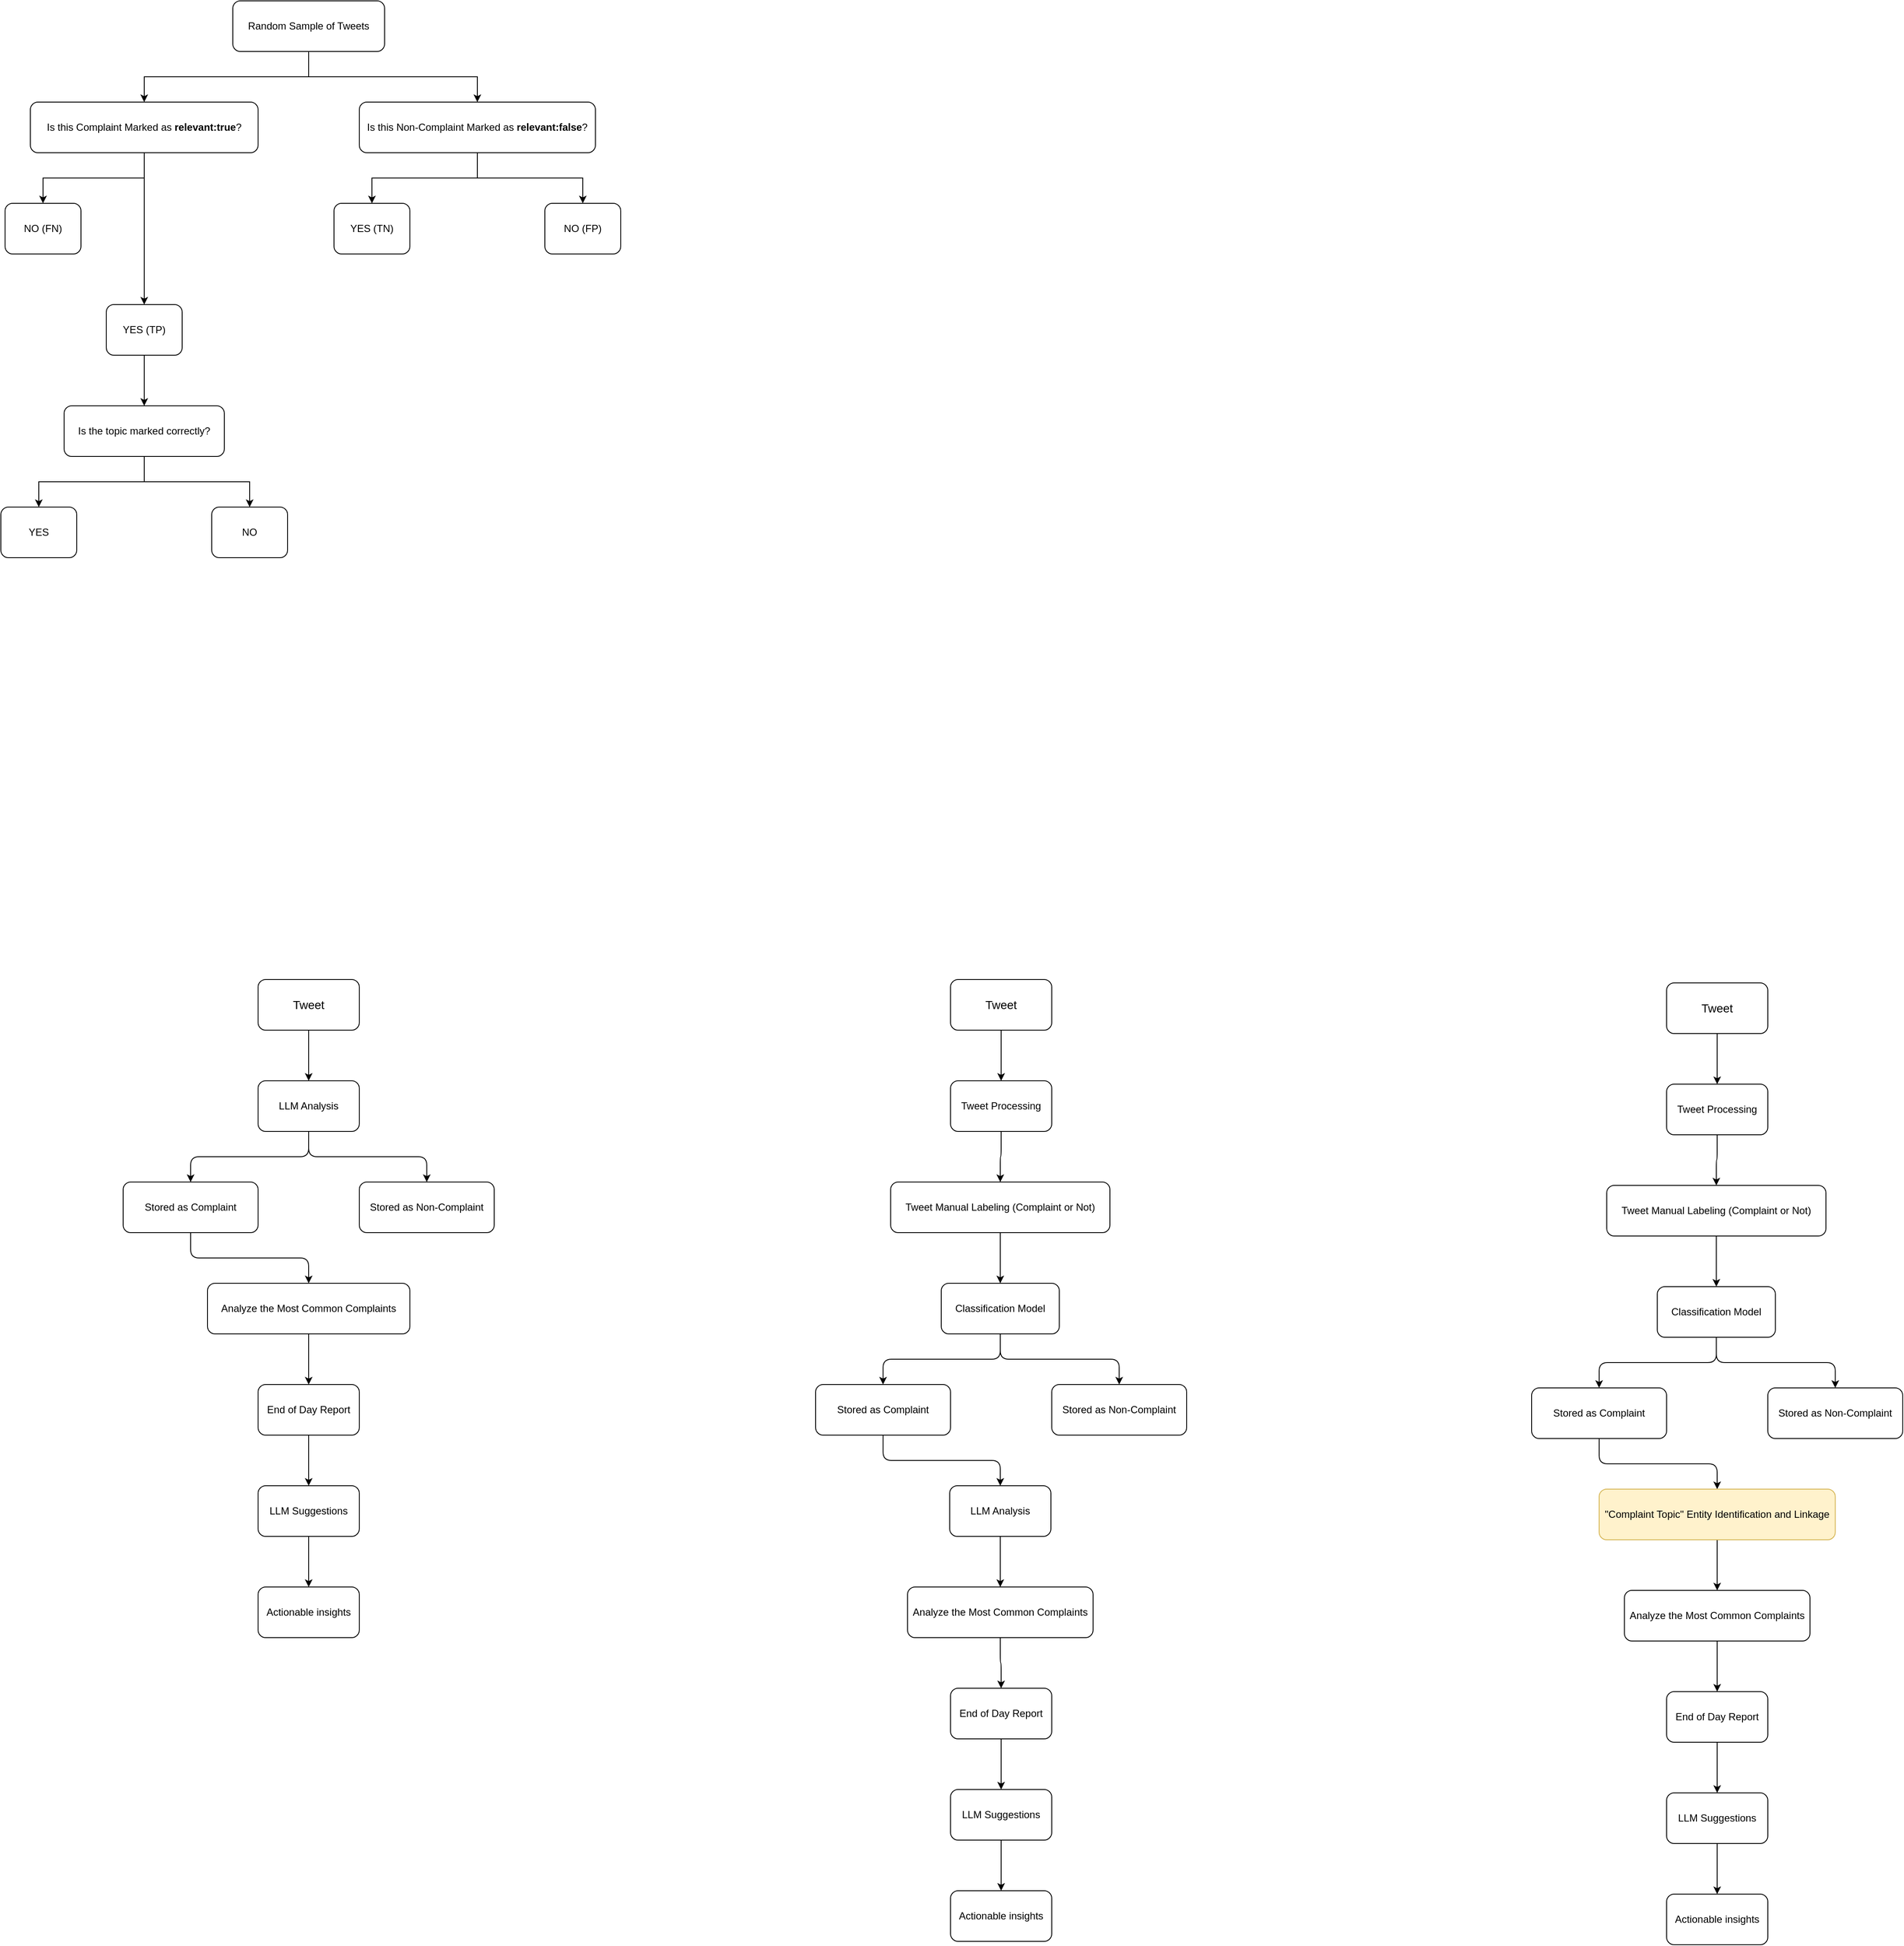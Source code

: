<mxfile version="22.0.8" type="device">
  <diagram name="Page-1" id="xUYkTfgZtbNDaVx1HZq4">
    <mxGraphModel dx="6270" dy="4499" grid="1" gridSize="10" guides="1" tooltips="1" connect="1" arrows="1" fold="1" page="1" pageScale="1" pageWidth="827" pageHeight="1169" math="0" shadow="0">
      <root>
        <mxCell id="0" />
        <mxCell id="1" parent="0" />
        <mxCell id="NH7p-Buy24FqWdMprZvy-8" style="edgeStyle=orthogonalEdgeStyle;rounded=1;orthogonalLoop=1;jettySize=auto;html=1;exitX=0.5;exitY=1;exitDx=0;exitDy=0;entryX=0.5;entryY=0;entryDx=0;entryDy=0;labelBackgroundColor=none;fontColor=default;" parent="1" source="NH7p-Buy24FqWdMprZvy-2" target="NH7p-Buy24FqWdMprZvy-3" edge="1">
          <mxGeometry relative="1" as="geometry" />
        </mxCell>
        <mxCell id="NH7p-Buy24FqWdMprZvy-2" value="&lt;font style=&quot;font-size: 14px;&quot;&gt;Tweet&lt;/font&gt;" style="rounded=1;whiteSpace=wrap;html=1;labelBackgroundColor=none;" parent="1" vertex="1">
          <mxGeometry x="370" y="10" width="120" height="60" as="geometry" />
        </mxCell>
        <mxCell id="NH7p-Buy24FqWdMprZvy-9" style="edgeStyle=orthogonalEdgeStyle;rounded=1;orthogonalLoop=1;jettySize=auto;html=1;exitX=0.5;exitY=1;exitDx=0;exitDy=0;entryX=0.5;entryY=0;entryDx=0;entryDy=0;labelBackgroundColor=none;fontColor=default;" parent="1" source="NH7p-Buy24FqWdMprZvy-3" target="NH7p-Buy24FqWdMprZvy-5" edge="1">
          <mxGeometry relative="1" as="geometry" />
        </mxCell>
        <mxCell id="NH7p-Buy24FqWdMprZvy-43" style="edgeStyle=orthogonalEdgeStyle;rounded=1;orthogonalLoop=1;jettySize=auto;html=1;exitX=0.5;exitY=1;exitDx=0;exitDy=0;entryX=0.5;entryY=0;entryDx=0;entryDy=0;" parent="1" source="NH7p-Buy24FqWdMprZvy-3" target="NH7p-Buy24FqWdMprZvy-6" edge="1">
          <mxGeometry relative="1" as="geometry" />
        </mxCell>
        <mxCell id="NH7p-Buy24FqWdMprZvy-3" value="LLM Analysis" style="rounded=1;whiteSpace=wrap;html=1;labelBackgroundColor=none;" parent="1" vertex="1">
          <mxGeometry x="370" y="130" width="120" height="60" as="geometry" />
        </mxCell>
        <mxCell id="NH7p-Buy24FqWdMprZvy-12" style="edgeStyle=orthogonalEdgeStyle;rounded=1;orthogonalLoop=1;jettySize=auto;html=1;exitX=0.5;exitY=1;exitDx=0;exitDy=0;entryX=0.5;entryY=0;entryDx=0;entryDy=0;labelBackgroundColor=none;fontColor=default;" parent="1" source="NH7p-Buy24FqWdMprZvy-5" target="NH7p-Buy24FqWdMprZvy-11" edge="1">
          <mxGeometry relative="1" as="geometry" />
        </mxCell>
        <mxCell id="NH7p-Buy24FqWdMprZvy-5" value="Stored as Complaint" style="rounded=1;whiteSpace=wrap;html=1;labelBackgroundColor=none;" parent="1" vertex="1">
          <mxGeometry x="210" y="250" width="160" height="60" as="geometry" />
        </mxCell>
        <mxCell id="NH7p-Buy24FqWdMprZvy-6" value="Stored as Non-Complaint" style="rounded=1;whiteSpace=wrap;html=1;labelBackgroundColor=none;" parent="1" vertex="1">
          <mxGeometry x="490" y="250" width="160" height="60" as="geometry" />
        </mxCell>
        <mxCell id="NH7p-Buy24FqWdMprZvy-16" style="edgeStyle=orthogonalEdgeStyle;rounded=1;orthogonalLoop=1;jettySize=auto;html=1;exitX=0.5;exitY=1;exitDx=0;exitDy=0;entryX=0.5;entryY=0;entryDx=0;entryDy=0;" parent="1" source="NH7p-Buy24FqWdMprZvy-11" target="NH7p-Buy24FqWdMprZvy-13" edge="1">
          <mxGeometry relative="1" as="geometry" />
        </mxCell>
        <mxCell id="NH7p-Buy24FqWdMprZvy-11" value="Analyze the Most Common Complaints" style="rounded=1;whiteSpace=wrap;html=1;labelBackgroundColor=none;" parent="1" vertex="1">
          <mxGeometry x="310" y="370" width="240" height="60" as="geometry" />
        </mxCell>
        <mxCell id="NH7p-Buy24FqWdMprZvy-17" style="edgeStyle=orthogonalEdgeStyle;rounded=1;orthogonalLoop=1;jettySize=auto;html=1;exitX=0.5;exitY=1;exitDx=0;exitDy=0;entryX=0.5;entryY=0;entryDx=0;entryDy=0;" parent="1" source="NH7p-Buy24FqWdMprZvy-13" target="NH7p-Buy24FqWdMprZvy-14" edge="1">
          <mxGeometry relative="1" as="geometry" />
        </mxCell>
        <mxCell id="NH7p-Buy24FqWdMprZvy-13" value="End of Day Report" style="rounded=1;whiteSpace=wrap;html=1;labelBackgroundColor=none;" parent="1" vertex="1">
          <mxGeometry x="370" y="490" width="120" height="60" as="geometry" />
        </mxCell>
        <mxCell id="NH7p-Buy24FqWdMprZvy-18" style="edgeStyle=orthogonalEdgeStyle;rounded=1;orthogonalLoop=1;jettySize=auto;html=1;exitX=0.5;exitY=1;exitDx=0;exitDy=0;entryX=0.5;entryY=0;entryDx=0;entryDy=0;" parent="1" source="NH7p-Buy24FqWdMprZvy-14" target="NH7p-Buy24FqWdMprZvy-15" edge="1">
          <mxGeometry relative="1" as="geometry" />
        </mxCell>
        <mxCell id="NH7p-Buy24FqWdMprZvy-14" value="LLM Suggestions" style="rounded=1;whiteSpace=wrap;html=1;labelBackgroundColor=none;" parent="1" vertex="1">
          <mxGeometry x="370" y="610" width="120" height="60" as="geometry" />
        </mxCell>
        <mxCell id="NH7p-Buy24FqWdMprZvy-15" value="Actionable insights" style="rounded=1;whiteSpace=wrap;html=1;labelBackgroundColor=none;" parent="1" vertex="1">
          <mxGeometry x="370" y="730" width="120" height="60" as="geometry" />
        </mxCell>
        <mxCell id="NH7p-Buy24FqWdMprZvy-19" style="edgeStyle=orthogonalEdgeStyle;rounded=1;orthogonalLoop=1;jettySize=auto;html=1;exitX=0.5;exitY=1;exitDx=0;exitDy=0;entryX=0.5;entryY=0;entryDx=0;entryDy=0;labelBackgroundColor=none;fontColor=default;" parent="1" source="NH7p-Buy24FqWdMprZvy-20" target="NH7p-Buy24FqWdMprZvy-23" edge="1">
          <mxGeometry relative="1" as="geometry" />
        </mxCell>
        <mxCell id="NH7p-Buy24FqWdMprZvy-20" value="&lt;font style=&quot;font-size: 14px;&quot;&gt;Tweet&lt;/font&gt;" style="rounded=1;whiteSpace=wrap;html=1;labelBackgroundColor=none;" parent="1" vertex="1">
          <mxGeometry x="1191" y="10" width="120" height="60" as="geometry" />
        </mxCell>
        <mxCell id="NH7p-Buy24FqWdMprZvy-22" style="edgeStyle=orthogonalEdgeStyle;rounded=1;orthogonalLoop=1;jettySize=auto;html=1;exitX=0.5;exitY=1;exitDx=0;exitDy=0;labelBackgroundColor=none;fontColor=default;entryX=0.5;entryY=0;entryDx=0;entryDy=0;" parent="1" source="NH7p-Buy24FqWdMprZvy-36" target="NH7p-Buy24FqWdMprZvy-26" edge="1">
          <mxGeometry relative="1" as="geometry">
            <mxPoint x="1410" y="460" as="targetPoint" />
          </mxGeometry>
        </mxCell>
        <mxCell id="NH7p-Buy24FqWdMprZvy-23" value="Tweet Processing" style="rounded=1;whiteSpace=wrap;html=1;labelBackgroundColor=none;" parent="1" vertex="1">
          <mxGeometry x="1191" y="130" width="120" height="60" as="geometry" />
        </mxCell>
        <mxCell id="NH7p-Buy24FqWdMprZvy-41" style="edgeStyle=orthogonalEdgeStyle;rounded=1;orthogonalLoop=1;jettySize=auto;html=1;exitX=0.5;exitY=1;exitDx=0;exitDy=0;entryX=0.5;entryY=0;entryDx=0;entryDy=0;" parent="1" source="NH7p-Buy24FqWdMprZvy-25" target="NH7p-Buy24FqWdMprZvy-39" edge="1">
          <mxGeometry relative="1" as="geometry" />
        </mxCell>
        <mxCell id="NH7p-Buy24FqWdMprZvy-25" value="Stored as Complaint" style="rounded=1;whiteSpace=wrap;html=1;labelBackgroundColor=none;" parent="1" vertex="1">
          <mxGeometry x="1031" y="490" width="160" height="60" as="geometry" />
        </mxCell>
        <mxCell id="NH7p-Buy24FqWdMprZvy-26" value="Stored as Non-Complaint" style="rounded=1;whiteSpace=wrap;html=1;labelBackgroundColor=none;" parent="1" vertex="1">
          <mxGeometry x="1311" y="490" width="160" height="60" as="geometry" />
        </mxCell>
        <mxCell id="NH7p-Buy24FqWdMprZvy-27" style="edgeStyle=orthogonalEdgeStyle;rounded=1;orthogonalLoop=1;jettySize=auto;html=1;exitX=0.5;exitY=1;exitDx=0;exitDy=0;entryX=0.5;entryY=0;entryDx=0;entryDy=0;" parent="1" source="NH7p-Buy24FqWdMprZvy-28" target="NH7p-Buy24FqWdMprZvy-30" edge="1">
          <mxGeometry relative="1" as="geometry" />
        </mxCell>
        <mxCell id="NH7p-Buy24FqWdMprZvy-28" value="Analyze the Most Common Complaints" style="rounded=1;whiteSpace=wrap;html=1;labelBackgroundColor=none;" parent="1" vertex="1">
          <mxGeometry x="1140" y="730" width="220" height="60" as="geometry" />
        </mxCell>
        <mxCell id="NH7p-Buy24FqWdMprZvy-29" style="edgeStyle=orthogonalEdgeStyle;rounded=1;orthogonalLoop=1;jettySize=auto;html=1;exitX=0.5;exitY=1;exitDx=0;exitDy=0;entryX=0.5;entryY=0;entryDx=0;entryDy=0;" parent="1" source="NH7p-Buy24FqWdMprZvy-30" target="NH7p-Buy24FqWdMprZvy-32" edge="1">
          <mxGeometry relative="1" as="geometry" />
        </mxCell>
        <mxCell id="NH7p-Buy24FqWdMprZvy-30" value="End of Day Report" style="rounded=1;whiteSpace=wrap;html=1;labelBackgroundColor=none;" parent="1" vertex="1">
          <mxGeometry x="1191" y="850" width="120" height="60" as="geometry" />
        </mxCell>
        <mxCell id="NH7p-Buy24FqWdMprZvy-31" style="edgeStyle=orthogonalEdgeStyle;rounded=1;orthogonalLoop=1;jettySize=auto;html=1;exitX=0.5;exitY=1;exitDx=0;exitDy=0;entryX=0.5;entryY=0;entryDx=0;entryDy=0;" parent="1" source="NH7p-Buy24FqWdMprZvy-32" target="NH7p-Buy24FqWdMprZvy-33" edge="1">
          <mxGeometry relative="1" as="geometry" />
        </mxCell>
        <mxCell id="NH7p-Buy24FqWdMprZvy-32" value="LLM Suggestions" style="rounded=1;whiteSpace=wrap;html=1;labelBackgroundColor=none;" parent="1" vertex="1">
          <mxGeometry x="1191" y="970" width="120" height="60" as="geometry" />
        </mxCell>
        <mxCell id="NH7p-Buy24FqWdMprZvy-33" value="Actionable insights" style="rounded=1;whiteSpace=wrap;html=1;labelBackgroundColor=none;" parent="1" vertex="1">
          <mxGeometry x="1191" y="1090" width="120" height="60" as="geometry" />
        </mxCell>
        <mxCell id="NH7p-Buy24FqWdMprZvy-35" value="" style="edgeStyle=orthogonalEdgeStyle;rounded=1;orthogonalLoop=1;jettySize=auto;html=1;exitX=0.5;exitY=1;exitDx=0;exitDy=0;entryX=0.5;entryY=0;entryDx=0;entryDy=0;labelBackgroundColor=none;fontColor=default;" parent="1" source="NH7p-Buy24FqWdMprZvy-23" target="NH7p-Buy24FqWdMprZvy-34" edge="1">
          <mxGeometry relative="1" as="geometry">
            <mxPoint x="1251" y="190" as="sourcePoint" />
            <mxPoint x="1391" y="490" as="targetPoint" />
          </mxGeometry>
        </mxCell>
        <mxCell id="NH7p-Buy24FqWdMprZvy-34" value="Tweet Manual Labeling (Complaint or Not)" style="rounded=1;whiteSpace=wrap;html=1;labelBackgroundColor=none;" parent="1" vertex="1">
          <mxGeometry x="1120" y="250" width="260" height="60" as="geometry" />
        </mxCell>
        <mxCell id="NH7p-Buy24FqWdMprZvy-37" value="" style="edgeStyle=orthogonalEdgeStyle;rounded=1;orthogonalLoop=1;jettySize=auto;html=1;exitX=0.5;exitY=1;exitDx=0;exitDy=0;entryX=0.5;entryY=0;entryDx=0;entryDy=0;labelBackgroundColor=none;fontColor=default;" parent="1" source="NH7p-Buy24FqWdMprZvy-34" target="NH7p-Buy24FqWdMprZvy-36" edge="1">
          <mxGeometry relative="1" as="geometry">
            <mxPoint x="1251" y="310" as="sourcePoint" />
            <mxPoint x="1391" y="490" as="targetPoint" />
          </mxGeometry>
        </mxCell>
        <mxCell id="NH7p-Buy24FqWdMprZvy-38" style="edgeStyle=orthogonalEdgeStyle;rounded=1;orthogonalLoop=1;jettySize=auto;html=1;exitX=0.5;exitY=1;exitDx=0;exitDy=0;entryX=0.5;entryY=0;entryDx=0;entryDy=0;" parent="1" source="NH7p-Buy24FqWdMprZvy-36" target="NH7p-Buy24FqWdMprZvy-25" edge="1">
          <mxGeometry relative="1" as="geometry" />
        </mxCell>
        <mxCell id="NH7p-Buy24FqWdMprZvy-36" value="Classification Model" style="rounded=1;whiteSpace=wrap;html=1;labelBackgroundColor=none;" parent="1" vertex="1">
          <mxGeometry x="1180" y="370" width="140" height="60" as="geometry" />
        </mxCell>
        <mxCell id="NH7p-Buy24FqWdMprZvy-42" style="edgeStyle=orthogonalEdgeStyle;rounded=1;orthogonalLoop=1;jettySize=auto;html=1;exitX=0.5;exitY=1;exitDx=0;exitDy=0;entryX=0.5;entryY=0;entryDx=0;entryDy=0;" parent="1" source="NH7p-Buy24FqWdMprZvy-39" target="NH7p-Buy24FqWdMprZvy-28" edge="1">
          <mxGeometry relative="1" as="geometry" />
        </mxCell>
        <mxCell id="NH7p-Buy24FqWdMprZvy-39" value="LLM Analysis" style="rounded=1;whiteSpace=wrap;html=1;labelBackgroundColor=none;" parent="1" vertex="1">
          <mxGeometry x="1190" y="610" width="120" height="60" as="geometry" />
        </mxCell>
        <mxCell id="NH7p-Buy24FqWdMprZvy-44" style="edgeStyle=orthogonalEdgeStyle;rounded=1;orthogonalLoop=1;jettySize=auto;html=1;exitX=0.5;exitY=1;exitDx=0;exitDy=0;entryX=0.5;entryY=0;entryDx=0;entryDy=0;labelBackgroundColor=none;fontColor=default;" parent="1" source="NH7p-Buy24FqWdMprZvy-45" target="NH7p-Buy24FqWdMprZvy-47" edge="1">
          <mxGeometry relative="1" as="geometry" />
        </mxCell>
        <mxCell id="NH7p-Buy24FqWdMprZvy-45" value="&lt;font style=&quot;font-size: 14px;&quot;&gt;Tweet&lt;/font&gt;" style="rounded=1;whiteSpace=wrap;html=1;labelBackgroundColor=none;" parent="1" vertex="1">
          <mxGeometry x="2040" y="14" width="120" height="60" as="geometry" />
        </mxCell>
        <mxCell id="NH7p-Buy24FqWdMprZvy-46" style="edgeStyle=orthogonalEdgeStyle;rounded=1;orthogonalLoop=1;jettySize=auto;html=1;exitX=0.5;exitY=1;exitDx=0;exitDy=0;labelBackgroundColor=none;fontColor=default;entryX=0.5;entryY=0;entryDx=0;entryDy=0;" parent="1" source="NH7p-Buy24FqWdMprZvy-62" target="NH7p-Buy24FqWdMprZvy-50" edge="1">
          <mxGeometry relative="1" as="geometry">
            <mxPoint x="2259" y="464" as="targetPoint" />
          </mxGeometry>
        </mxCell>
        <mxCell id="NH7p-Buy24FqWdMprZvy-47" value="Tweet Processing" style="rounded=1;whiteSpace=wrap;html=1;labelBackgroundColor=none;" parent="1" vertex="1">
          <mxGeometry x="2040" y="134" width="120" height="60" as="geometry" />
        </mxCell>
        <mxCell id="NH7p-Buy24FqWdMprZvy-48" style="edgeStyle=orthogonalEdgeStyle;rounded=1;orthogonalLoop=1;jettySize=auto;html=1;exitX=0.5;exitY=1;exitDx=0;exitDy=0;entryX=0.5;entryY=0;entryDx=0;entryDy=0;" parent="1" source="NH7p-Buy24FqWdMprZvy-49" target="NH7p-Buy24FqWdMprZvy-64" edge="1">
          <mxGeometry relative="1" as="geometry" />
        </mxCell>
        <mxCell id="NH7p-Buy24FqWdMprZvy-49" value="Stored as Complaint" style="rounded=1;whiteSpace=wrap;html=1;labelBackgroundColor=none;" parent="1" vertex="1">
          <mxGeometry x="1880" y="494" width="160" height="60" as="geometry" />
        </mxCell>
        <mxCell id="NH7p-Buy24FqWdMprZvy-50" value="Stored as Non-Complaint" style="rounded=1;whiteSpace=wrap;html=1;labelBackgroundColor=none;" parent="1" vertex="1">
          <mxGeometry x="2160" y="494" width="160" height="60" as="geometry" />
        </mxCell>
        <mxCell id="NH7p-Buy24FqWdMprZvy-51" style="edgeStyle=orthogonalEdgeStyle;rounded=1;orthogonalLoop=1;jettySize=auto;html=1;exitX=0.5;exitY=1;exitDx=0;exitDy=0;entryX=0.5;entryY=0;entryDx=0;entryDy=0;" parent="1" source="NH7p-Buy24FqWdMprZvy-52" target="NH7p-Buy24FqWdMprZvy-54" edge="1">
          <mxGeometry relative="1" as="geometry" />
        </mxCell>
        <mxCell id="NH7p-Buy24FqWdMprZvy-52" value="Analyze the Most Common Complaints" style="rounded=1;whiteSpace=wrap;html=1;labelBackgroundColor=none;" parent="1" vertex="1">
          <mxGeometry x="1990" y="734" width="220" height="60" as="geometry" />
        </mxCell>
        <mxCell id="NH7p-Buy24FqWdMprZvy-53" style="edgeStyle=orthogonalEdgeStyle;rounded=1;orthogonalLoop=1;jettySize=auto;html=1;exitX=0.5;exitY=1;exitDx=0;exitDy=0;entryX=0.5;entryY=0;entryDx=0;entryDy=0;" parent="1" source="NH7p-Buy24FqWdMprZvy-54" target="NH7p-Buy24FqWdMprZvy-56" edge="1">
          <mxGeometry relative="1" as="geometry" />
        </mxCell>
        <mxCell id="NH7p-Buy24FqWdMprZvy-54" value="End of Day Report" style="rounded=1;whiteSpace=wrap;html=1;labelBackgroundColor=none;" parent="1" vertex="1">
          <mxGeometry x="2040" y="854" width="120" height="60" as="geometry" />
        </mxCell>
        <mxCell id="NH7p-Buy24FqWdMprZvy-55" style="edgeStyle=orthogonalEdgeStyle;rounded=1;orthogonalLoop=1;jettySize=auto;html=1;exitX=0.5;exitY=1;exitDx=0;exitDy=0;entryX=0.5;entryY=0;entryDx=0;entryDy=0;" parent="1" source="NH7p-Buy24FqWdMprZvy-56" target="NH7p-Buy24FqWdMprZvy-57" edge="1">
          <mxGeometry relative="1" as="geometry" />
        </mxCell>
        <mxCell id="NH7p-Buy24FqWdMprZvy-56" value="LLM Suggestions" style="rounded=1;whiteSpace=wrap;html=1;labelBackgroundColor=none;" parent="1" vertex="1">
          <mxGeometry x="2040" y="974" width="120" height="60" as="geometry" />
        </mxCell>
        <mxCell id="NH7p-Buy24FqWdMprZvy-57" value="Actionable insights" style="rounded=1;whiteSpace=wrap;html=1;labelBackgroundColor=none;" parent="1" vertex="1">
          <mxGeometry x="2040" y="1094" width="120" height="60" as="geometry" />
        </mxCell>
        <mxCell id="NH7p-Buy24FqWdMprZvy-58" value="" style="edgeStyle=orthogonalEdgeStyle;rounded=1;orthogonalLoop=1;jettySize=auto;html=1;exitX=0.5;exitY=1;exitDx=0;exitDy=0;entryX=0.5;entryY=0;entryDx=0;entryDy=0;labelBackgroundColor=none;fontColor=default;" parent="1" source="NH7p-Buy24FqWdMprZvy-47" target="NH7p-Buy24FqWdMprZvy-59" edge="1">
          <mxGeometry relative="1" as="geometry">
            <mxPoint x="2100" y="194" as="sourcePoint" />
            <mxPoint x="2240" y="494" as="targetPoint" />
          </mxGeometry>
        </mxCell>
        <mxCell id="NH7p-Buy24FqWdMprZvy-59" value="Tweet Manual Labeling (Complaint or Not)" style="rounded=1;whiteSpace=wrap;html=1;labelBackgroundColor=none;" parent="1" vertex="1">
          <mxGeometry x="1969" y="254" width="260" height="60" as="geometry" />
        </mxCell>
        <mxCell id="NH7p-Buy24FqWdMprZvy-60" value="" style="edgeStyle=orthogonalEdgeStyle;rounded=1;orthogonalLoop=1;jettySize=auto;html=1;exitX=0.5;exitY=1;exitDx=0;exitDy=0;entryX=0.5;entryY=0;entryDx=0;entryDy=0;labelBackgroundColor=none;fontColor=default;" parent="1" source="NH7p-Buy24FqWdMprZvy-59" target="NH7p-Buy24FqWdMprZvy-62" edge="1">
          <mxGeometry relative="1" as="geometry">
            <mxPoint x="2100" y="314" as="sourcePoint" />
            <mxPoint x="2240" y="494" as="targetPoint" />
          </mxGeometry>
        </mxCell>
        <mxCell id="NH7p-Buy24FqWdMprZvy-61" style="edgeStyle=orthogonalEdgeStyle;rounded=1;orthogonalLoop=1;jettySize=auto;html=1;exitX=0.5;exitY=1;exitDx=0;exitDy=0;entryX=0.5;entryY=0;entryDx=0;entryDy=0;" parent="1" source="NH7p-Buy24FqWdMprZvy-62" target="NH7p-Buy24FqWdMprZvy-49" edge="1">
          <mxGeometry relative="1" as="geometry" />
        </mxCell>
        <mxCell id="NH7p-Buy24FqWdMprZvy-62" value="Classification Model" style="rounded=1;whiteSpace=wrap;html=1;labelBackgroundColor=none;" parent="1" vertex="1">
          <mxGeometry x="2029" y="374" width="140" height="60" as="geometry" />
        </mxCell>
        <mxCell id="NH7p-Buy24FqWdMprZvy-63" style="edgeStyle=orthogonalEdgeStyle;rounded=1;orthogonalLoop=1;jettySize=auto;html=1;exitX=0.5;exitY=1;exitDx=0;exitDy=0;entryX=0.5;entryY=0;entryDx=0;entryDy=0;" parent="1" source="NH7p-Buy24FqWdMprZvy-64" target="NH7p-Buy24FqWdMprZvy-52" edge="1">
          <mxGeometry relative="1" as="geometry" />
        </mxCell>
        <mxCell id="NH7p-Buy24FqWdMprZvy-64" value="&quot;Complaint Topic&quot; Entity Identification and Linkage" style="rounded=1;whiteSpace=wrap;html=1;labelBackgroundColor=none;fillColor=#fff2cc;strokeColor=#d6b656;" parent="1" vertex="1">
          <mxGeometry x="1960" y="614" width="280" height="60" as="geometry" />
        </mxCell>
        <mxCell id="8oZ6W94PKu67juw2S8TM-5" style="edgeStyle=orthogonalEdgeStyle;rounded=0;orthogonalLoop=1;jettySize=auto;html=1;exitX=0.5;exitY=1;exitDx=0;exitDy=0;entryX=0.5;entryY=0;entryDx=0;entryDy=0;" parent="1" source="8oZ6W94PKu67juw2S8TM-1" target="8oZ6W94PKu67juw2S8TM-2" edge="1">
          <mxGeometry relative="1" as="geometry" />
        </mxCell>
        <mxCell id="8oZ6W94PKu67juw2S8TM-6" style="edgeStyle=orthogonalEdgeStyle;rounded=0;orthogonalLoop=1;jettySize=auto;html=1;exitX=0.5;exitY=1;exitDx=0;exitDy=0;entryX=0.5;entryY=0;entryDx=0;entryDy=0;" parent="1" source="8oZ6W94PKu67juw2S8TM-1" target="8oZ6W94PKu67juw2S8TM-4" edge="1">
          <mxGeometry relative="1" as="geometry" />
        </mxCell>
        <mxCell id="8oZ6W94PKu67juw2S8TM-1" value="Random Sample of Tweets" style="rounded=1;whiteSpace=wrap;html=1;labelBackgroundColor=none;" parent="1" vertex="1">
          <mxGeometry x="340" y="-1150" width="180" height="60" as="geometry" />
        </mxCell>
        <mxCell id="8oZ6W94PKu67juw2S8TM-9" style="edgeStyle=orthogonalEdgeStyle;rounded=0;orthogonalLoop=1;jettySize=auto;html=1;exitX=0.5;exitY=1;exitDx=0;exitDy=0;entryX=0.5;entryY=0;entryDx=0;entryDy=0;" parent="1" source="8oZ6W94PKu67juw2S8TM-2" target="8oZ6W94PKu67juw2S8TM-7" edge="1">
          <mxGeometry relative="1" as="geometry" />
        </mxCell>
        <mxCell id="8oZ6W94PKu67juw2S8TM-13" style="edgeStyle=orthogonalEdgeStyle;rounded=0;orthogonalLoop=1;jettySize=auto;html=1;exitX=0.5;exitY=1;exitDx=0;exitDy=0;entryX=0.5;entryY=0;entryDx=0;entryDy=0;" parent="1" source="8oZ6W94PKu67juw2S8TM-2" target="8oZ6W94PKu67juw2S8TM-11" edge="1">
          <mxGeometry relative="1" as="geometry" />
        </mxCell>
        <mxCell id="8oZ6W94PKu67juw2S8TM-2" value="Is this Complaint Marked as &lt;b&gt;relevant:true&lt;/b&gt;?" style="rounded=1;whiteSpace=wrap;html=1;labelBackgroundColor=none;" parent="1" vertex="1">
          <mxGeometry x="100" y="-1030" width="270" height="60" as="geometry" />
        </mxCell>
        <mxCell id="8oZ6W94PKu67juw2S8TM-15" style="edgeStyle=orthogonalEdgeStyle;rounded=0;orthogonalLoop=1;jettySize=auto;html=1;exitX=0.5;exitY=1;exitDx=0;exitDy=0;entryX=0.5;entryY=0;entryDx=0;entryDy=0;" parent="1" source="8oZ6W94PKu67juw2S8TM-4" target="8oZ6W94PKu67juw2S8TM-12" edge="1">
          <mxGeometry relative="1" as="geometry" />
        </mxCell>
        <mxCell id="8oZ6W94PKu67juw2S8TM-16" style="edgeStyle=orthogonalEdgeStyle;rounded=0;orthogonalLoop=1;jettySize=auto;html=1;exitX=0.5;exitY=1;exitDx=0;exitDy=0;entryX=0.5;entryY=0;entryDx=0;entryDy=0;" parent="1" source="8oZ6W94PKu67juw2S8TM-4" target="8oZ6W94PKu67juw2S8TM-14" edge="1">
          <mxGeometry relative="1" as="geometry" />
        </mxCell>
        <mxCell id="8oZ6W94PKu67juw2S8TM-4" value="Is this Non-Complaint Marked as &lt;b&gt;relevant:false&lt;/b&gt;?" style="rounded=1;whiteSpace=wrap;html=1;labelBackgroundColor=none;" parent="1" vertex="1">
          <mxGeometry x="490" y="-1030" width="280" height="60" as="geometry" />
        </mxCell>
        <mxCell id="8oZ6W94PKu67juw2S8TM-18" style="edgeStyle=orthogonalEdgeStyle;rounded=0;orthogonalLoop=1;jettySize=auto;html=1;exitX=0.5;exitY=1;exitDx=0;exitDy=0;entryX=0.5;entryY=0;entryDx=0;entryDy=0;" parent="1" source="8oZ6W94PKu67juw2S8TM-7" target="8oZ6W94PKu67juw2S8TM-17" edge="1">
          <mxGeometry relative="1" as="geometry" />
        </mxCell>
        <mxCell id="8oZ6W94PKu67juw2S8TM-7" value="YES (TP)" style="rounded=1;whiteSpace=wrap;html=1;labelBackgroundColor=none;" parent="1" vertex="1">
          <mxGeometry x="190" y="-790" width="90" height="60" as="geometry" />
        </mxCell>
        <mxCell id="8oZ6W94PKu67juw2S8TM-11" value="NO (FN)" style="rounded=1;whiteSpace=wrap;html=1;labelBackgroundColor=none;" parent="1" vertex="1">
          <mxGeometry x="70" y="-910" width="90" height="60" as="geometry" />
        </mxCell>
        <mxCell id="8oZ6W94PKu67juw2S8TM-12" value="YES (TN)" style="rounded=1;whiteSpace=wrap;html=1;labelBackgroundColor=none;" parent="1" vertex="1">
          <mxGeometry x="460" y="-910" width="90" height="60" as="geometry" />
        </mxCell>
        <mxCell id="8oZ6W94PKu67juw2S8TM-14" value="NO (FP)" style="rounded=1;whiteSpace=wrap;html=1;labelBackgroundColor=none;" parent="1" vertex="1">
          <mxGeometry x="710" y="-910" width="90" height="60" as="geometry" />
        </mxCell>
        <mxCell id="8oZ6W94PKu67juw2S8TM-21" style="edgeStyle=orthogonalEdgeStyle;rounded=0;orthogonalLoop=1;jettySize=auto;html=1;exitX=0.5;exitY=1;exitDx=0;exitDy=0;entryX=0.5;entryY=0;entryDx=0;entryDy=0;" parent="1" source="8oZ6W94PKu67juw2S8TM-17" target="8oZ6W94PKu67juw2S8TM-19" edge="1">
          <mxGeometry relative="1" as="geometry" />
        </mxCell>
        <mxCell id="8oZ6W94PKu67juw2S8TM-22" style="edgeStyle=orthogonalEdgeStyle;rounded=0;orthogonalLoop=1;jettySize=auto;html=1;exitX=0.5;exitY=1;exitDx=0;exitDy=0;entryX=0.5;entryY=0;entryDx=0;entryDy=0;" parent="1" source="8oZ6W94PKu67juw2S8TM-17" target="8oZ6W94PKu67juw2S8TM-20" edge="1">
          <mxGeometry relative="1" as="geometry" />
        </mxCell>
        <mxCell id="8oZ6W94PKu67juw2S8TM-17" value="Is the topic marked correctly?" style="rounded=1;whiteSpace=wrap;html=1;labelBackgroundColor=none;" parent="1" vertex="1">
          <mxGeometry x="140" y="-670" width="190" height="60" as="geometry" />
        </mxCell>
        <mxCell id="8oZ6W94PKu67juw2S8TM-19" value="YES" style="rounded=1;whiteSpace=wrap;html=1;labelBackgroundColor=none;" parent="1" vertex="1">
          <mxGeometry x="65" y="-550" width="90" height="60" as="geometry" />
        </mxCell>
        <mxCell id="8oZ6W94PKu67juw2S8TM-20" value="NO" style="rounded=1;whiteSpace=wrap;html=1;labelBackgroundColor=none;" parent="1" vertex="1">
          <mxGeometry x="315" y="-550" width="90" height="60" as="geometry" />
        </mxCell>
      </root>
    </mxGraphModel>
  </diagram>
</mxfile>
